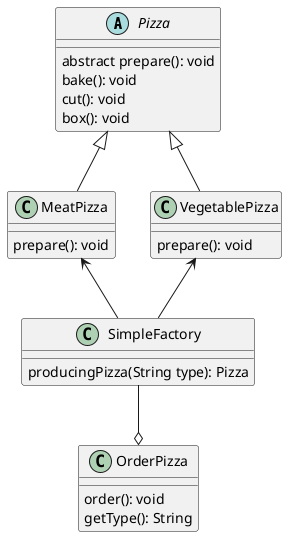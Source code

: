@startuml
'https://plantuml.com/class-diagram

abstract class Pizza{
    abstract prepare(): void
    bake(): void
    cut(): void
    box(): void
}
class MeatPizza{
    prepare(): void
}
class VegetablePizza{
    prepare(): void
}
class OrderPizza{
    order(): void
    getType(): String
}
class SimpleFactory{
    producingPizza(String type): Pizza
}

Pizza <|-- MeatPizza
Pizza <|-- VegetablePizza
SimpleFactory --o OrderPizza
MeatPizza <-- SimpleFactory
VegetablePizza <-- SimpleFactory


@enduml
